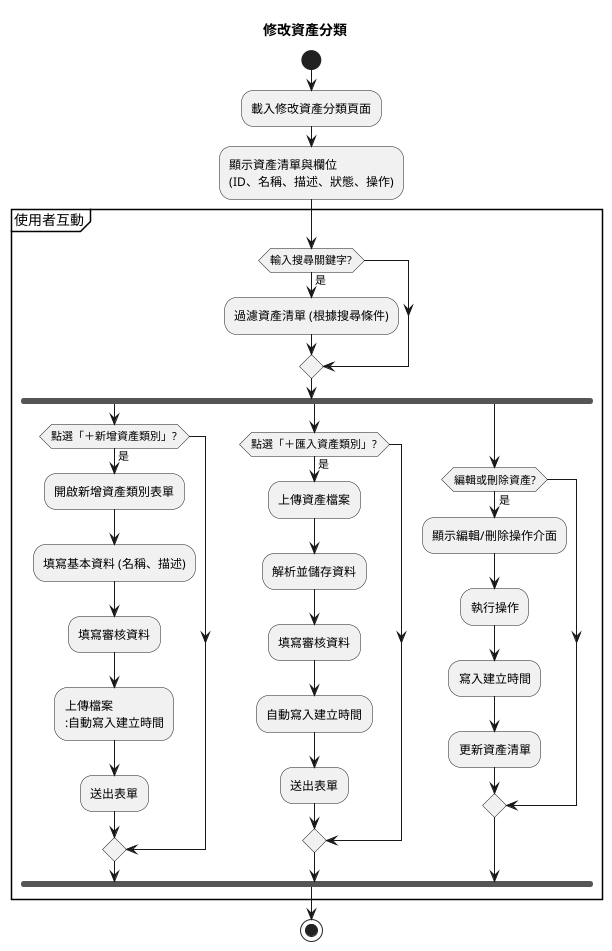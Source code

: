 @startuml edit_asset_activity
title 修改資產分類
start

:載入修改資產分類頁面;

:顯示資產清單與欄位
(ID、名稱、描述、狀態、操作);

partition "使用者互動" {

    if (輸入搜尋關鍵字?) then (是)
        :過濾資產清單 (根據搜尋條件);
    endif
    fork
        if (點選「＋新增資產類別」?) then (是)
            :開啟新增資產類別表單;
            :填寫基本資料 (名稱、描述);
            :填寫審核資料;
            :上傳檔案
            :自動寫入建立時間;
            :送出表單;
        endif
    fork again
        if (點選「＋匯入資產類別」?) then (是)
            :上傳資產檔案;
            :解析並儲存資料;
            :填寫審核資料;
            :自動寫入建立時間;
            :送出表單;
        endif
    fork again
        if (編輯或刪除資產?) then (是)
            :顯示編輯/刪除操作介面;
            :執行操作;
            :寫入建立時間;
            :更新資產清單;
        endif
    end fork
}

stop

@enduml
